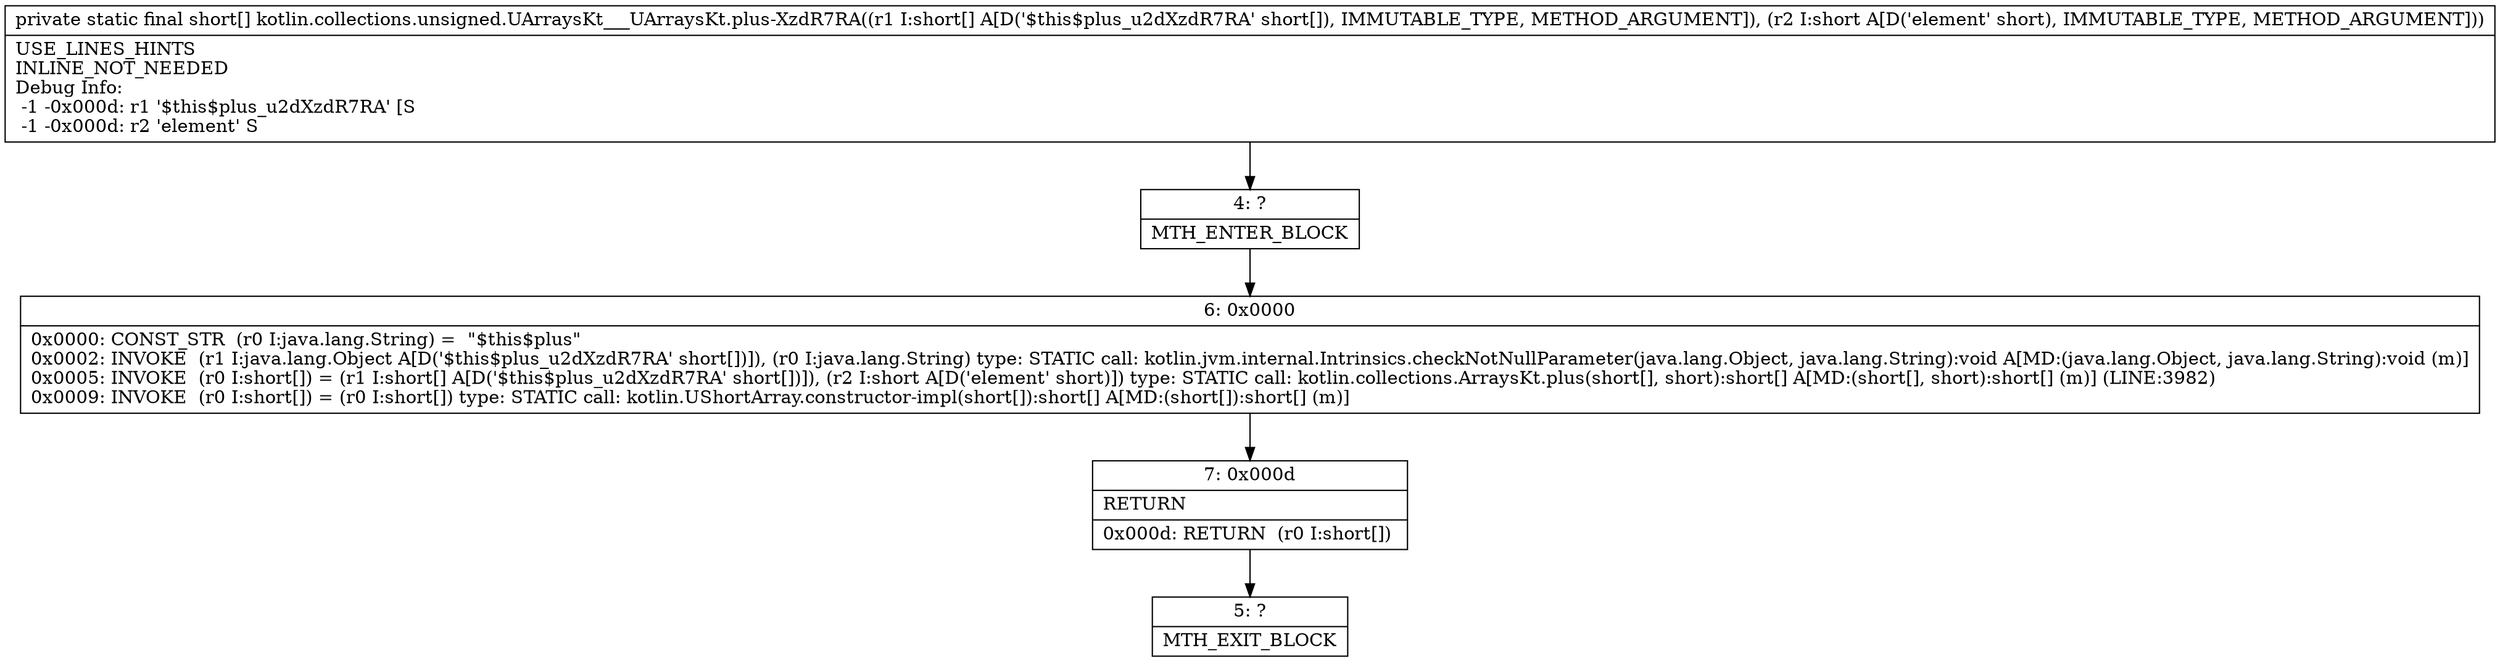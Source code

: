 digraph "CFG forkotlin.collections.unsigned.UArraysKt___UArraysKt.plus\-XzdR7RA([SS)[S" {
Node_4 [shape=record,label="{4\:\ ?|MTH_ENTER_BLOCK\l}"];
Node_6 [shape=record,label="{6\:\ 0x0000|0x0000: CONST_STR  (r0 I:java.lang.String) =  \"$this$plus\" \l0x0002: INVOKE  (r1 I:java.lang.Object A[D('$this$plus_u2dXzdR7RA' short[])]), (r0 I:java.lang.String) type: STATIC call: kotlin.jvm.internal.Intrinsics.checkNotNullParameter(java.lang.Object, java.lang.String):void A[MD:(java.lang.Object, java.lang.String):void (m)]\l0x0005: INVOKE  (r0 I:short[]) = (r1 I:short[] A[D('$this$plus_u2dXzdR7RA' short[])]), (r2 I:short A[D('element' short)]) type: STATIC call: kotlin.collections.ArraysKt.plus(short[], short):short[] A[MD:(short[], short):short[] (m)] (LINE:3982)\l0x0009: INVOKE  (r0 I:short[]) = (r0 I:short[]) type: STATIC call: kotlin.UShortArray.constructor\-impl(short[]):short[] A[MD:(short[]):short[] (m)]\l}"];
Node_7 [shape=record,label="{7\:\ 0x000d|RETURN\l|0x000d: RETURN  (r0 I:short[]) \l}"];
Node_5 [shape=record,label="{5\:\ ?|MTH_EXIT_BLOCK\l}"];
MethodNode[shape=record,label="{private static final short[] kotlin.collections.unsigned.UArraysKt___UArraysKt.plus\-XzdR7RA((r1 I:short[] A[D('$this$plus_u2dXzdR7RA' short[]), IMMUTABLE_TYPE, METHOD_ARGUMENT]), (r2 I:short A[D('element' short), IMMUTABLE_TYPE, METHOD_ARGUMENT]))  | USE_LINES_HINTS\lINLINE_NOT_NEEDED\lDebug Info:\l  \-1 \-0x000d: r1 '$this$plus_u2dXzdR7RA' [S\l  \-1 \-0x000d: r2 'element' S\l}"];
MethodNode -> Node_4;Node_4 -> Node_6;
Node_6 -> Node_7;
Node_7 -> Node_5;
}

